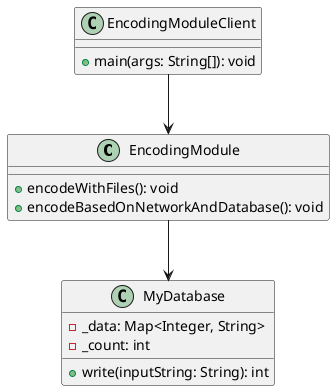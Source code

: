 @startuml

class EncodingModule {
    +encodeWithFiles(): void
    +encodeBasedOnNetworkAndDatabase(): void
}

class EncodingModuleClient {
    +main(args: String[]): void
}

class MyDatabase {
    - _data: Map<Integer, String>
    - _count: int
    + write(inputString: String): int
}

EncodingModule --> MyDatabase
EncodingModuleClient --> EncodingModule

@enduml
